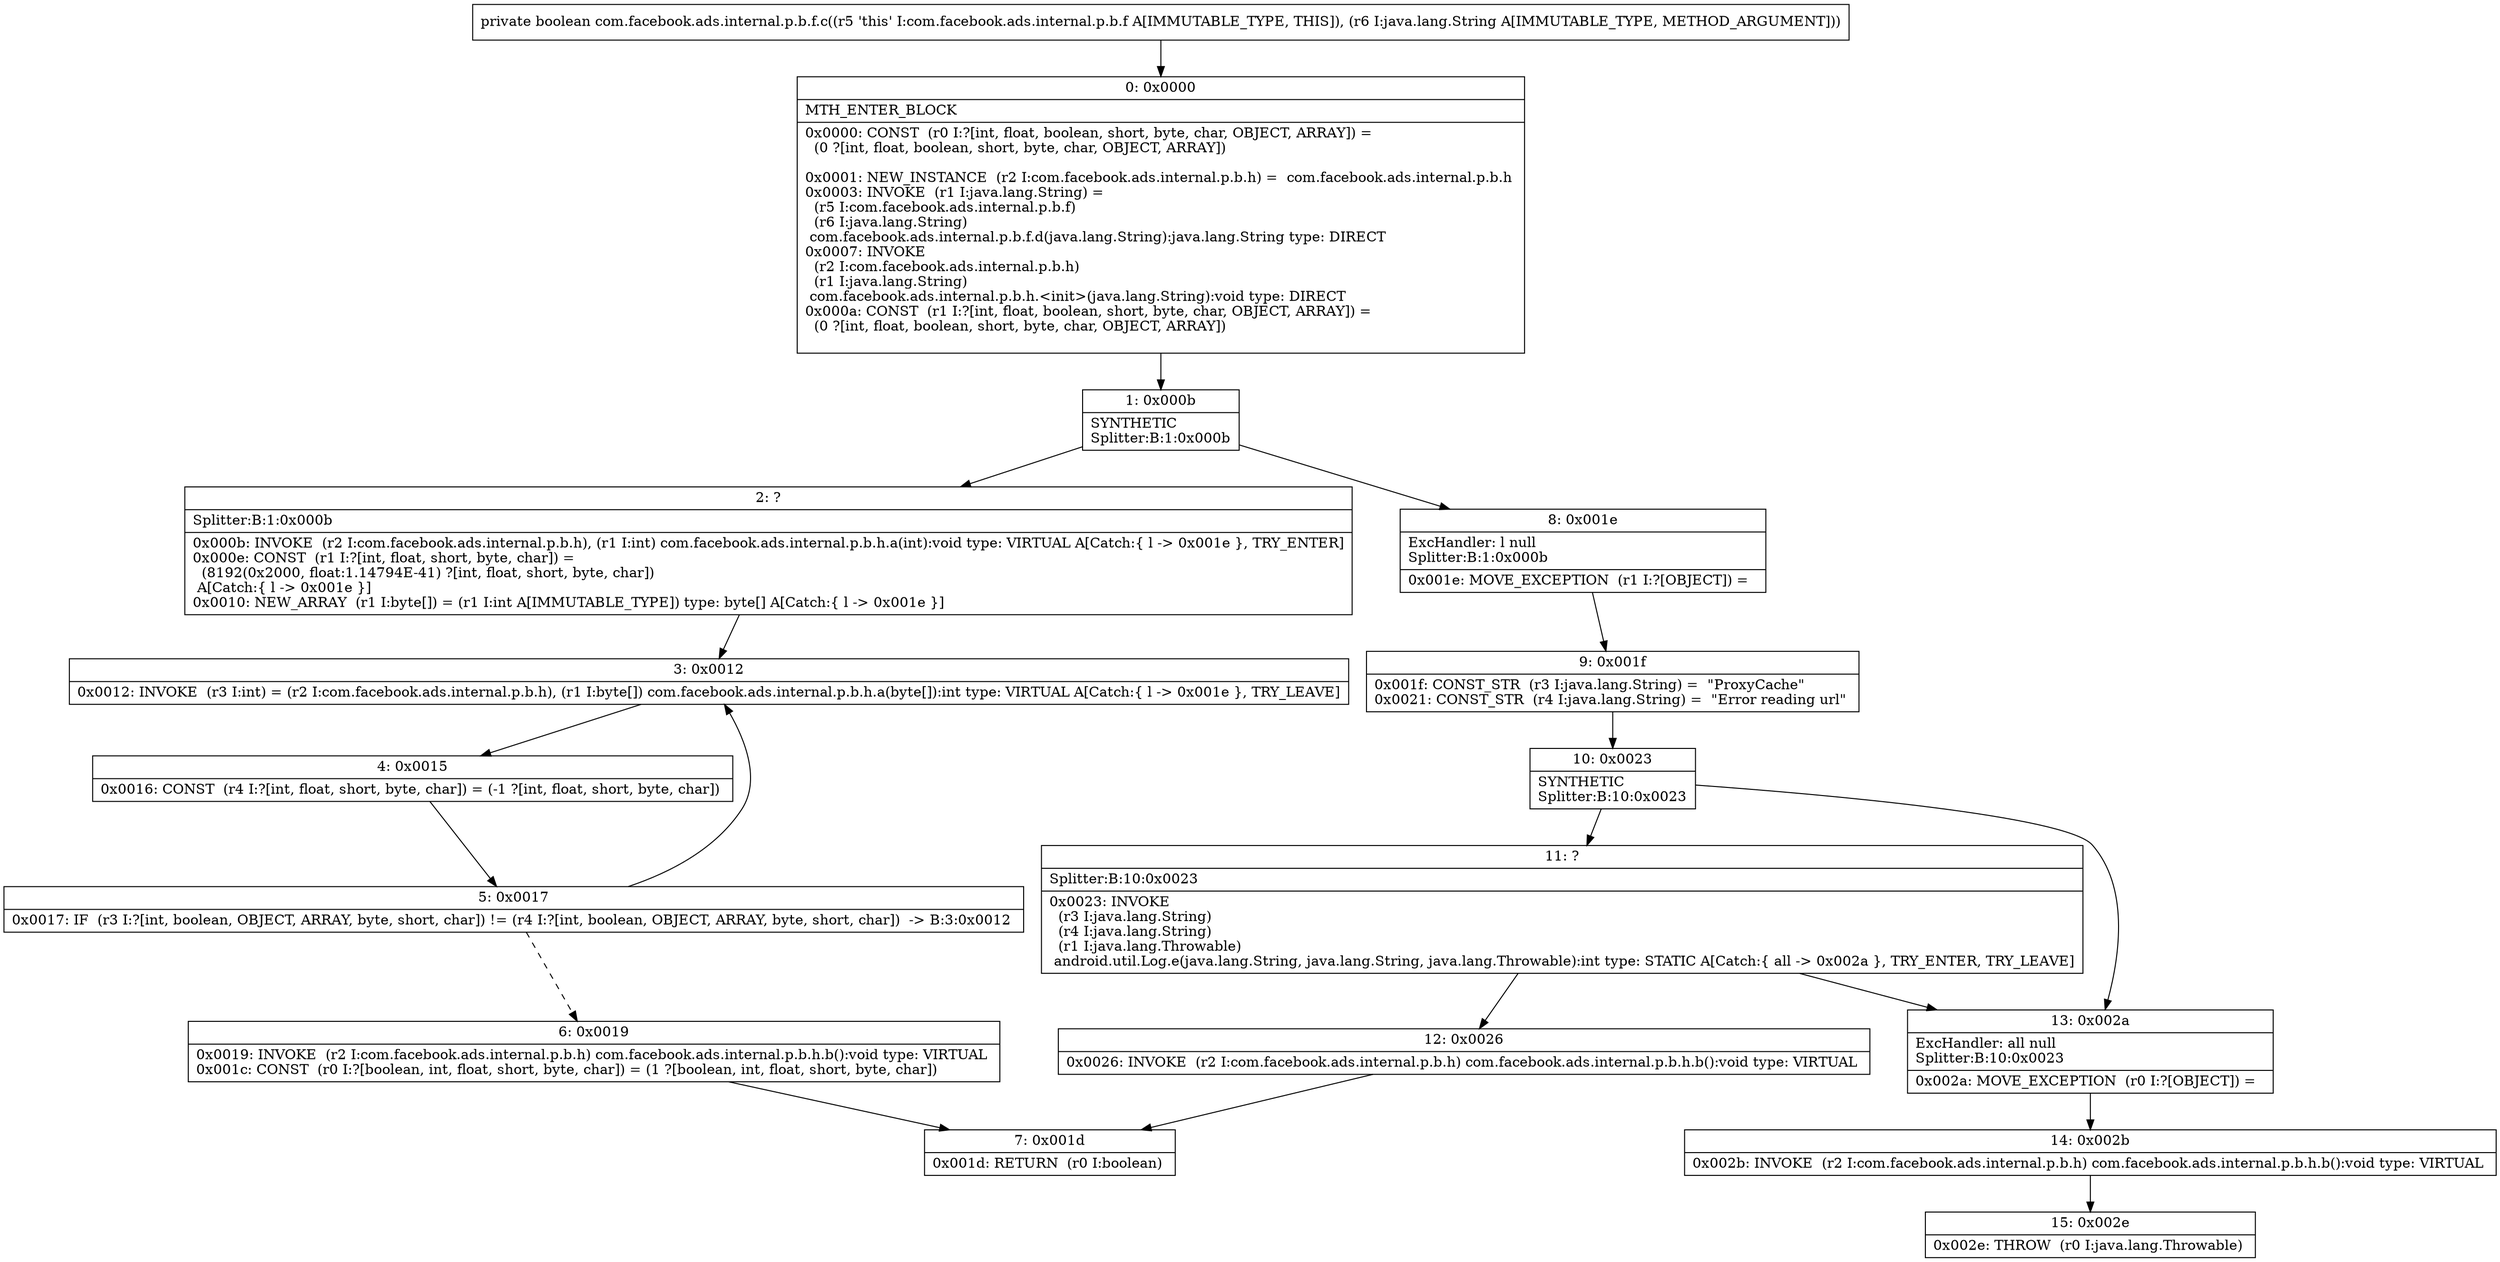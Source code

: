 digraph "CFG forcom.facebook.ads.internal.p.b.f.c(Ljava\/lang\/String;)Z" {
Node_0 [shape=record,label="{0\:\ 0x0000|MTH_ENTER_BLOCK\l|0x0000: CONST  (r0 I:?[int, float, boolean, short, byte, char, OBJECT, ARRAY]) = \l  (0 ?[int, float, boolean, short, byte, char, OBJECT, ARRAY])\l \l0x0001: NEW_INSTANCE  (r2 I:com.facebook.ads.internal.p.b.h) =  com.facebook.ads.internal.p.b.h \l0x0003: INVOKE  (r1 I:java.lang.String) = \l  (r5 I:com.facebook.ads.internal.p.b.f)\l  (r6 I:java.lang.String)\l com.facebook.ads.internal.p.b.f.d(java.lang.String):java.lang.String type: DIRECT \l0x0007: INVOKE  \l  (r2 I:com.facebook.ads.internal.p.b.h)\l  (r1 I:java.lang.String)\l com.facebook.ads.internal.p.b.h.\<init\>(java.lang.String):void type: DIRECT \l0x000a: CONST  (r1 I:?[int, float, boolean, short, byte, char, OBJECT, ARRAY]) = \l  (0 ?[int, float, boolean, short, byte, char, OBJECT, ARRAY])\l \l}"];
Node_1 [shape=record,label="{1\:\ 0x000b|SYNTHETIC\lSplitter:B:1:0x000b\l}"];
Node_2 [shape=record,label="{2\:\ ?|Splitter:B:1:0x000b\l|0x000b: INVOKE  (r2 I:com.facebook.ads.internal.p.b.h), (r1 I:int) com.facebook.ads.internal.p.b.h.a(int):void type: VIRTUAL A[Catch:\{ l \-\> 0x001e \}, TRY_ENTER]\l0x000e: CONST  (r1 I:?[int, float, short, byte, char]) = \l  (8192(0x2000, float:1.14794E\-41) ?[int, float, short, byte, char])\l A[Catch:\{ l \-\> 0x001e \}]\l0x0010: NEW_ARRAY  (r1 I:byte[]) = (r1 I:int A[IMMUTABLE_TYPE]) type: byte[] A[Catch:\{ l \-\> 0x001e \}]\l}"];
Node_3 [shape=record,label="{3\:\ 0x0012|0x0012: INVOKE  (r3 I:int) = (r2 I:com.facebook.ads.internal.p.b.h), (r1 I:byte[]) com.facebook.ads.internal.p.b.h.a(byte[]):int type: VIRTUAL A[Catch:\{ l \-\> 0x001e \}, TRY_LEAVE]\l}"];
Node_4 [shape=record,label="{4\:\ 0x0015|0x0016: CONST  (r4 I:?[int, float, short, byte, char]) = (\-1 ?[int, float, short, byte, char]) \l}"];
Node_5 [shape=record,label="{5\:\ 0x0017|0x0017: IF  (r3 I:?[int, boolean, OBJECT, ARRAY, byte, short, char]) != (r4 I:?[int, boolean, OBJECT, ARRAY, byte, short, char])  \-\> B:3:0x0012 \l}"];
Node_6 [shape=record,label="{6\:\ 0x0019|0x0019: INVOKE  (r2 I:com.facebook.ads.internal.p.b.h) com.facebook.ads.internal.p.b.h.b():void type: VIRTUAL \l0x001c: CONST  (r0 I:?[boolean, int, float, short, byte, char]) = (1 ?[boolean, int, float, short, byte, char]) \l}"];
Node_7 [shape=record,label="{7\:\ 0x001d|0x001d: RETURN  (r0 I:boolean) \l}"];
Node_8 [shape=record,label="{8\:\ 0x001e|ExcHandler: l null\lSplitter:B:1:0x000b\l|0x001e: MOVE_EXCEPTION  (r1 I:?[OBJECT]) =  \l}"];
Node_9 [shape=record,label="{9\:\ 0x001f|0x001f: CONST_STR  (r3 I:java.lang.String) =  \"ProxyCache\" \l0x0021: CONST_STR  (r4 I:java.lang.String) =  \"Error reading url\" \l}"];
Node_10 [shape=record,label="{10\:\ 0x0023|SYNTHETIC\lSplitter:B:10:0x0023\l}"];
Node_11 [shape=record,label="{11\:\ ?|Splitter:B:10:0x0023\l|0x0023: INVOKE  \l  (r3 I:java.lang.String)\l  (r4 I:java.lang.String)\l  (r1 I:java.lang.Throwable)\l android.util.Log.e(java.lang.String, java.lang.String, java.lang.Throwable):int type: STATIC A[Catch:\{ all \-\> 0x002a \}, TRY_ENTER, TRY_LEAVE]\l}"];
Node_12 [shape=record,label="{12\:\ 0x0026|0x0026: INVOKE  (r2 I:com.facebook.ads.internal.p.b.h) com.facebook.ads.internal.p.b.h.b():void type: VIRTUAL \l}"];
Node_13 [shape=record,label="{13\:\ 0x002a|ExcHandler: all null\lSplitter:B:10:0x0023\l|0x002a: MOVE_EXCEPTION  (r0 I:?[OBJECT]) =  \l}"];
Node_14 [shape=record,label="{14\:\ 0x002b|0x002b: INVOKE  (r2 I:com.facebook.ads.internal.p.b.h) com.facebook.ads.internal.p.b.h.b():void type: VIRTUAL \l}"];
Node_15 [shape=record,label="{15\:\ 0x002e|0x002e: THROW  (r0 I:java.lang.Throwable) \l}"];
MethodNode[shape=record,label="{private boolean com.facebook.ads.internal.p.b.f.c((r5 'this' I:com.facebook.ads.internal.p.b.f A[IMMUTABLE_TYPE, THIS]), (r6 I:java.lang.String A[IMMUTABLE_TYPE, METHOD_ARGUMENT])) }"];
MethodNode -> Node_0;
Node_0 -> Node_1;
Node_1 -> Node_2;
Node_1 -> Node_8;
Node_2 -> Node_3;
Node_3 -> Node_4;
Node_4 -> Node_5;
Node_5 -> Node_3;
Node_5 -> Node_6[style=dashed];
Node_6 -> Node_7;
Node_8 -> Node_9;
Node_9 -> Node_10;
Node_10 -> Node_11;
Node_10 -> Node_13;
Node_11 -> Node_12;
Node_11 -> Node_13;
Node_12 -> Node_7;
Node_13 -> Node_14;
Node_14 -> Node_15;
}

